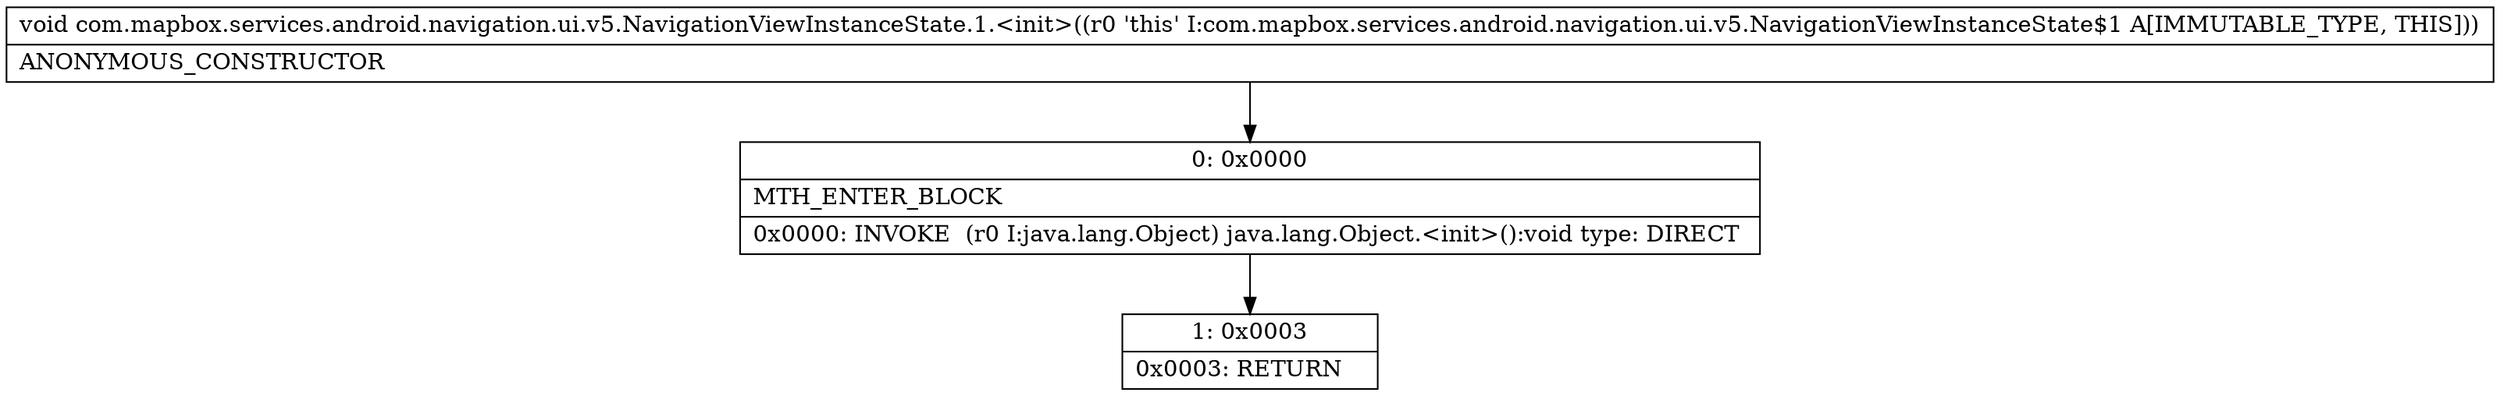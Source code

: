 digraph "CFG forcom.mapbox.services.android.navigation.ui.v5.NavigationViewInstanceState.1.\<init\>()V" {
Node_0 [shape=record,label="{0\:\ 0x0000|MTH_ENTER_BLOCK\l|0x0000: INVOKE  (r0 I:java.lang.Object) java.lang.Object.\<init\>():void type: DIRECT \l}"];
Node_1 [shape=record,label="{1\:\ 0x0003|0x0003: RETURN   \l}"];
MethodNode[shape=record,label="{void com.mapbox.services.android.navigation.ui.v5.NavigationViewInstanceState.1.\<init\>((r0 'this' I:com.mapbox.services.android.navigation.ui.v5.NavigationViewInstanceState$1 A[IMMUTABLE_TYPE, THIS]))  | ANONYMOUS_CONSTRUCTOR\l}"];
MethodNode -> Node_0;
Node_0 -> Node_1;
}

